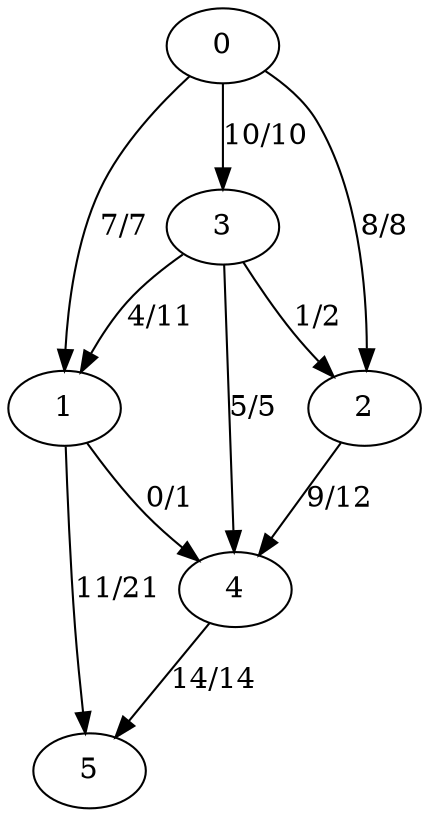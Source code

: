 Digraph {
 0
 1
 2
 3
 4
 5

 0 -> 1 [label = "7/7"];
 0 -> 3 [label = "10/10"];
 0 -> 2 [label = "8/8"];
 1 -> 5 [label = "11/21"];
 1 -> 4 [label = "0/1"];
 3 -> 1 [label = "4/11"];
 3 -> 2 [label = "1/2"];
 3 -> 4 [label = "5/5"];
 2 -> 4 [label = "9/12"];
 4 -> 5 [label = "14/14"];

}